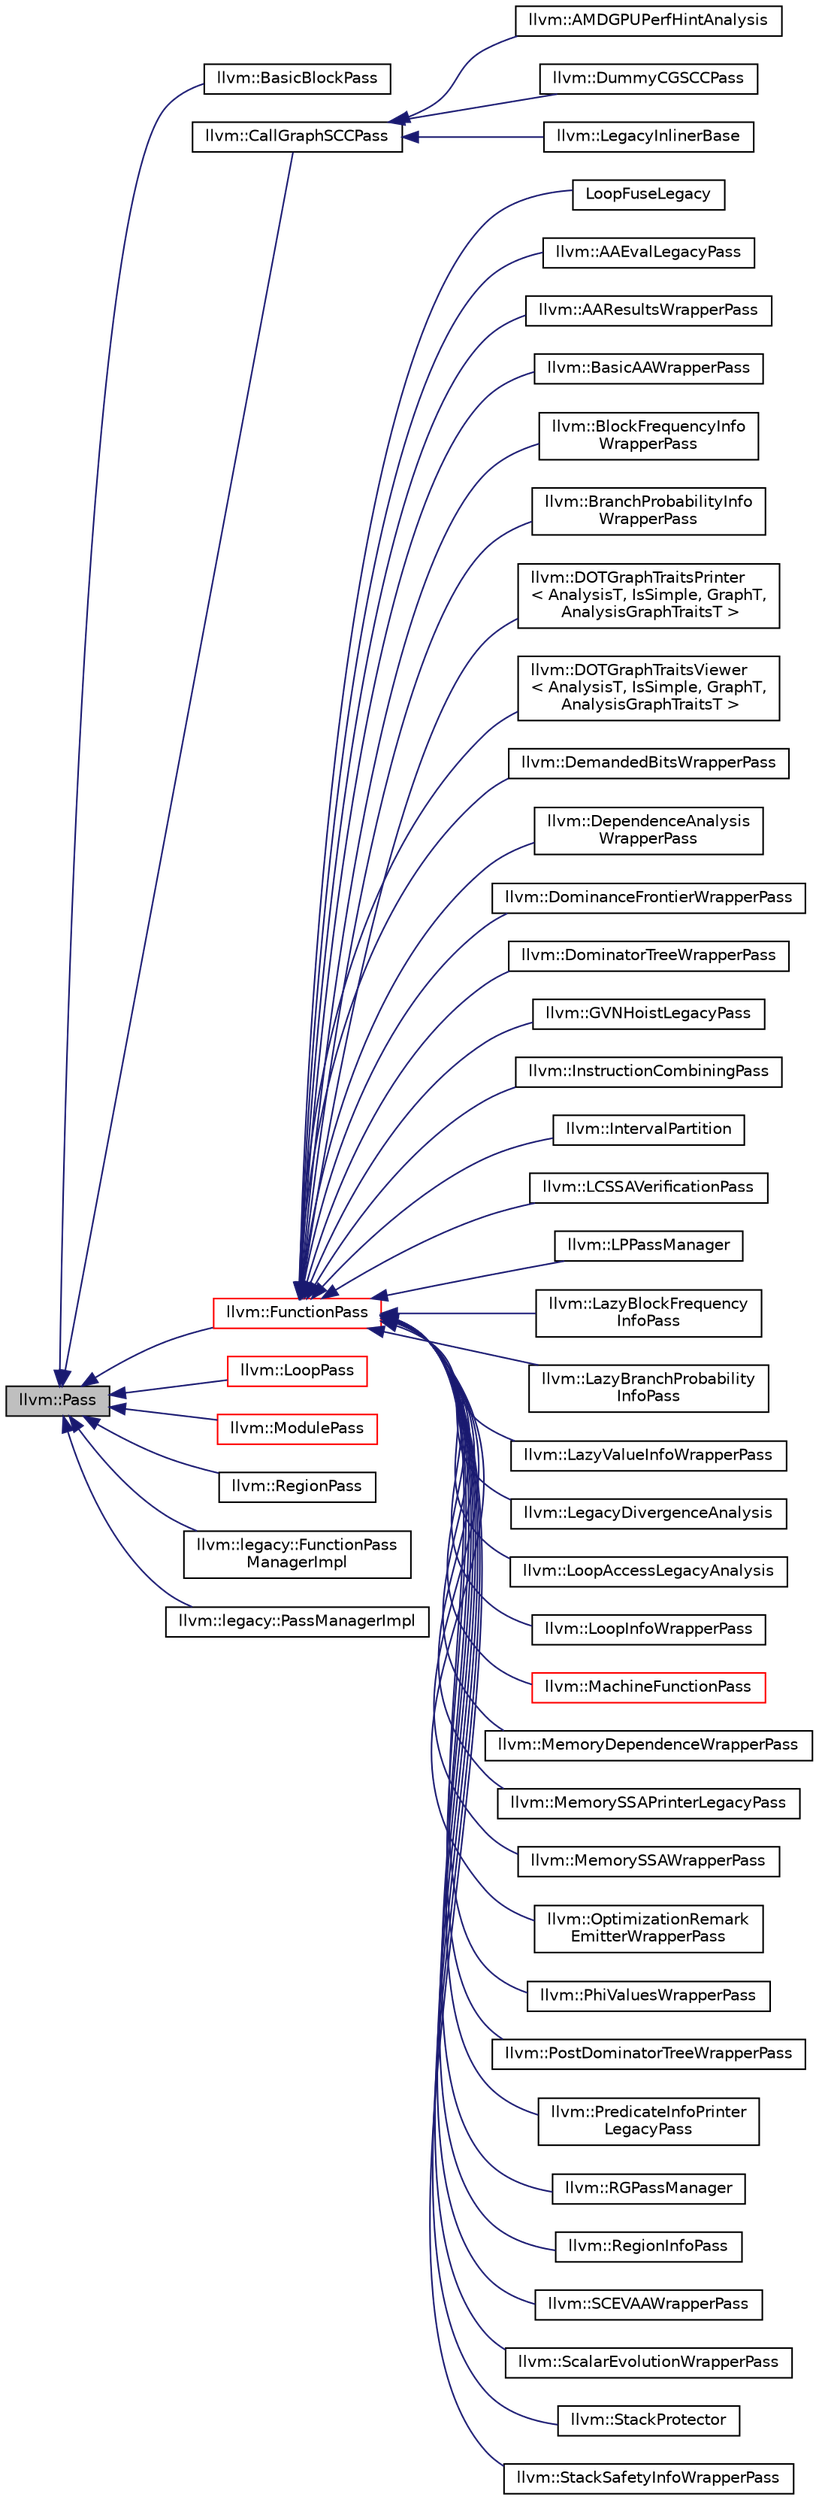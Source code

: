 digraph "llvm::Pass"
{
 // LATEX_PDF_SIZE
  bgcolor="transparent";
  edge [fontname="Helvetica",fontsize="10",labelfontname="Helvetica",labelfontsize="10"];
  node [fontname="Helvetica",fontsize="10",shape="box"];
  rankdir="LR";
  Node1 [label="llvm::Pass",height=0.2,width=0.4,color="black", fillcolor="grey75", style="filled", fontcolor="black",tooltip="Pass interface - Implemented by all 'passes'."];
  Node1 -> Node2 [dir="back",color="midnightblue",fontsize="10",style="solid",fontname="Helvetica"];
  Node2 [label="llvm::BasicBlockPass",height=0.2,width=0.4,color="black",URL="$classllvm_1_1BasicBlockPass.html",tooltip="BasicBlockPass class - This class is used to implement most local optimizations."];
  Node1 -> Node3 [dir="back",color="midnightblue",fontsize="10",style="solid",fontname="Helvetica"];
  Node3 [label="llvm::CallGraphSCCPass",height=0.2,width=0.4,color="black",URL="$classllvm_1_1CallGraphSCCPass.html",tooltip=" "];
  Node3 -> Node4 [dir="back",color="midnightblue",fontsize="10",style="solid",fontname="Helvetica"];
  Node4 [label="llvm::AMDGPUPerfHintAnalysis",height=0.2,width=0.4,color="black",URL="$structllvm_1_1AMDGPUPerfHintAnalysis.html",tooltip=" "];
  Node3 -> Node5 [dir="back",color="midnightblue",fontsize="10",style="solid",fontname="Helvetica"];
  Node5 [label="llvm::DummyCGSCCPass",height=0.2,width=0.4,color="black",URL="$classllvm_1_1DummyCGSCCPass.html",tooltip="This pass is required by interprocedural register allocation."];
  Node3 -> Node6 [dir="back",color="midnightblue",fontsize="10",style="solid",fontname="Helvetica"];
  Node6 [label="llvm::LegacyInlinerBase",height=0.2,width=0.4,color="black",URL="$structllvm_1_1LegacyInlinerBase.html",tooltip="This class contains all of the helper code which is used to perform the inlining operations that do n..."];
  Node1 -> Node7 [dir="back",color="midnightblue",fontsize="10",style="solid",fontname="Helvetica"];
  Node7 [label="llvm::FunctionPass",height=0.2,width=0.4,color="red",URL="$classllvm_1_1FunctionPass.html",tooltip="FunctionPass class - This class is used to implement most global optimizations."];
  Node7 -> Node8 [dir="back",color="midnightblue",fontsize="10",style="solid",fontname="Helvetica"];
  Node8 [label="LoopFuseLegacy",height=0.2,width=0.4,color="black",URL="$structLoopFuseLegacy.html",tooltip=" "];
  Node7 -> Node9 [dir="back",color="midnightblue",fontsize="10",style="solid",fontname="Helvetica"];
  Node9 [label="llvm::AAEvalLegacyPass",height=0.2,width=0.4,color="black",URL="$classllvm_1_1AAEvalLegacyPass.html",tooltip=" "];
  Node7 -> Node10 [dir="back",color="midnightblue",fontsize="10",style="solid",fontname="Helvetica"];
  Node10 [label="llvm::AAResultsWrapperPass",height=0.2,width=0.4,color="black",URL="$classllvm_1_1AAResultsWrapperPass.html",tooltip="A wrapper pass to provide the legacy pass manager access to a suitably prepared AAResults object."];
  Node7 -> Node11 [dir="back",color="midnightblue",fontsize="10",style="solid",fontname="Helvetica"];
  Node11 [label="llvm::BasicAAWrapperPass",height=0.2,width=0.4,color="black",URL="$classllvm_1_1BasicAAWrapperPass.html",tooltip="Legacy wrapper pass to provide the BasicAAResult object."];
  Node7 -> Node12 [dir="back",color="midnightblue",fontsize="10",style="solid",fontname="Helvetica"];
  Node12 [label="llvm::BlockFrequencyInfo\lWrapperPass",height=0.2,width=0.4,color="black",URL="$classllvm_1_1BlockFrequencyInfoWrapperPass.html",tooltip="Legacy analysis pass which computes BlockFrequencyInfo."];
  Node7 -> Node13 [dir="back",color="midnightblue",fontsize="10",style="solid",fontname="Helvetica"];
  Node13 [label="llvm::BranchProbabilityInfo\lWrapperPass",height=0.2,width=0.4,color="black",URL="$classllvm_1_1BranchProbabilityInfoWrapperPass.html",tooltip="Legacy analysis pass which computes BranchProbabilityInfo."];
  Node7 -> Node14 [dir="back",color="midnightblue",fontsize="10",style="solid",fontname="Helvetica"];
  Node14 [label="llvm::DOTGraphTraitsPrinter\l\< AnalysisT, IsSimple, GraphT,\l AnalysisGraphTraitsT \>",height=0.2,width=0.4,color="black",URL="$classllvm_1_1DOTGraphTraitsPrinter.html",tooltip=" "];
  Node7 -> Node15 [dir="back",color="midnightblue",fontsize="10",style="solid",fontname="Helvetica"];
  Node15 [label="llvm::DOTGraphTraitsViewer\l\< AnalysisT, IsSimple, GraphT,\l AnalysisGraphTraitsT \>",height=0.2,width=0.4,color="black",URL="$classllvm_1_1DOTGraphTraitsViewer.html",tooltip=" "];
  Node7 -> Node16 [dir="back",color="midnightblue",fontsize="10",style="solid",fontname="Helvetica"];
  Node16 [label="llvm::DemandedBitsWrapperPass",height=0.2,width=0.4,color="black",URL="$classllvm_1_1DemandedBitsWrapperPass.html",tooltip=" "];
  Node7 -> Node17 [dir="back",color="midnightblue",fontsize="10",style="solid",fontname="Helvetica"];
  Node17 [label="llvm::DependenceAnalysis\lWrapperPass",height=0.2,width=0.4,color="black",URL="$classllvm_1_1DependenceAnalysisWrapperPass.html",tooltip="Legacy pass manager pass to access dependence information."];
  Node7 -> Node18 [dir="back",color="midnightblue",fontsize="10",style="solid",fontname="Helvetica"];
  Node18 [label="llvm::DominanceFrontierWrapperPass",height=0.2,width=0.4,color="black",URL="$classllvm_1_1DominanceFrontierWrapperPass.html",tooltip=" "];
  Node7 -> Node19 [dir="back",color="midnightblue",fontsize="10",style="solid",fontname="Helvetica"];
  Node19 [label="llvm::DominatorTreeWrapperPass",height=0.2,width=0.4,color="black",URL="$classllvm_1_1DominatorTreeWrapperPass.html",tooltip="Legacy analysis pass which computes a DominatorTree."];
  Node7 -> Node20 [dir="back",color="midnightblue",fontsize="10",style="solid",fontname="Helvetica"];
  Node20 [label="llvm::GVNHoistLegacyPass",height=0.2,width=0.4,color="black",URL="$classllvm_1_1GVNHoistLegacyPass.html",tooltip=" "];
  Node7 -> Node21 [dir="back",color="midnightblue",fontsize="10",style="solid",fontname="Helvetica"];
  Node21 [label="llvm::InstructionCombiningPass",height=0.2,width=0.4,color="black",URL="$classllvm_1_1InstructionCombiningPass.html",tooltip="The legacy pass manager's instcombine pass."];
  Node7 -> Node22 [dir="back",color="midnightblue",fontsize="10",style="solid",fontname="Helvetica"];
  Node22 [label="llvm::IntervalPartition",height=0.2,width=0.4,color="black",URL="$classllvm_1_1IntervalPartition.html",tooltip=" "];
  Node7 -> Node23 [dir="back",color="midnightblue",fontsize="10",style="solid",fontname="Helvetica"];
  Node23 [label="llvm::LCSSAVerificationPass",height=0.2,width=0.4,color="black",URL="$structllvm_1_1LCSSAVerificationPass.html",tooltip=" "];
  Node7 -> Node24 [dir="back",color="midnightblue",fontsize="10",style="solid",fontname="Helvetica"];
  Node24 [label="llvm::LPPassManager",height=0.2,width=0.4,color="black",URL="$classllvm_1_1LPPassManager.html",tooltip=" "];
  Node7 -> Node25 [dir="back",color="midnightblue",fontsize="10",style="solid",fontname="Helvetica"];
  Node25 [label="llvm::LazyBlockFrequency\lInfoPass",height=0.2,width=0.4,color="black",URL="$classllvm_1_1LazyBlockFrequencyInfoPass.html",tooltip="This is an alternative analysis pass to BlockFrequencyInfoWrapperPass."];
  Node7 -> Node26 [dir="back",color="midnightblue",fontsize="10",style="solid",fontname="Helvetica"];
  Node26 [label="llvm::LazyBranchProbability\lInfoPass",height=0.2,width=0.4,color="black",URL="$classllvm_1_1LazyBranchProbabilityInfoPass.html",tooltip="This is an alternative analysis pass to BranchProbabilityInfoWrapperPass."];
  Node7 -> Node27 [dir="back",color="midnightblue",fontsize="10",style="solid",fontname="Helvetica"];
  Node27 [label="llvm::LazyValueInfoWrapperPass",height=0.2,width=0.4,color="black",URL="$classllvm_1_1LazyValueInfoWrapperPass.html",tooltip="Wrapper around LazyValueInfo."];
  Node7 -> Node28 [dir="back",color="midnightblue",fontsize="10",style="solid",fontname="Helvetica"];
  Node28 [label="llvm::LegacyDivergenceAnalysis",height=0.2,width=0.4,color="black",URL="$classllvm_1_1LegacyDivergenceAnalysis.html",tooltip=" "];
  Node7 -> Node29 [dir="back",color="midnightblue",fontsize="10",style="solid",fontname="Helvetica"];
  Node29 [label="llvm::LoopAccessLegacyAnalysis",height=0.2,width=0.4,color="black",URL="$classllvm_1_1LoopAccessLegacyAnalysis.html",tooltip="This analysis provides dependence information for the memory accesses of a loop."];
  Node7 -> Node30 [dir="back",color="midnightblue",fontsize="10",style="solid",fontname="Helvetica"];
  Node30 [label="llvm::LoopInfoWrapperPass",height=0.2,width=0.4,color="black",URL="$classllvm_1_1LoopInfoWrapperPass.html",tooltip="The legacy pass manager's analysis pass to compute loop information."];
  Node7 -> Node31 [dir="back",color="midnightblue",fontsize="10",style="solid",fontname="Helvetica"];
  Node31 [label="llvm::MachineFunctionPass",height=0.2,width=0.4,color="red",URL="$classllvm_1_1MachineFunctionPass.html",tooltip="MachineFunctionPass - This class adapts the FunctionPass interface to allow convenient creation of pa..."];
  Node7 -> Node85 [dir="back",color="midnightblue",fontsize="10",style="solid",fontname="Helvetica"];
  Node85 [label="llvm::MemoryDependenceWrapperPass",height=0.2,width=0.4,color="black",URL="$classllvm_1_1MemoryDependenceWrapperPass.html",tooltip="A wrapper analysis pass for the legacy pass manager that exposes a MemoryDepnedenceResults instance."];
  Node7 -> Node86 [dir="back",color="midnightblue",fontsize="10",style="solid",fontname="Helvetica"];
  Node86 [label="llvm::MemorySSAPrinterLegacyPass",height=0.2,width=0.4,color="black",URL="$classllvm_1_1MemorySSAPrinterLegacyPass.html",tooltip=" "];
  Node7 -> Node87 [dir="back",color="midnightblue",fontsize="10",style="solid",fontname="Helvetica"];
  Node87 [label="llvm::MemorySSAWrapperPass",height=0.2,width=0.4,color="black",URL="$classllvm_1_1MemorySSAWrapperPass.html",tooltip="Legacy analysis pass which computes MemorySSA."];
  Node7 -> Node88 [dir="back",color="midnightblue",fontsize="10",style="solid",fontname="Helvetica"];
  Node88 [label="llvm::OptimizationRemark\lEmitterWrapperPass",height=0.2,width=0.4,color="black",URL="$classllvm_1_1OptimizationRemarkEmitterWrapperPass.html",tooltip="OptimizationRemarkEmitter legacy analysis pass."];
  Node7 -> Node89 [dir="back",color="midnightblue",fontsize="10",style="solid",fontname="Helvetica"];
  Node89 [label="llvm::PhiValuesWrapperPass",height=0.2,width=0.4,color="black",URL="$classllvm_1_1PhiValuesWrapperPass.html",tooltip="Wrapper pass for the legacy pass manager."];
  Node7 -> Node90 [dir="back",color="midnightblue",fontsize="10",style="solid",fontname="Helvetica"];
  Node90 [label="llvm::PostDominatorTreeWrapperPass",height=0.2,width=0.4,color="black",URL="$structllvm_1_1PostDominatorTreeWrapperPass.html",tooltip=" "];
  Node7 -> Node91 [dir="back",color="midnightblue",fontsize="10",style="solid",fontname="Helvetica"];
  Node91 [label="llvm::PredicateInfoPrinter\lLegacyPass",height=0.2,width=0.4,color="black",URL="$classllvm_1_1PredicateInfoPrinterLegacyPass.html",tooltip=" "];
  Node7 -> Node92 [dir="back",color="midnightblue",fontsize="10",style="solid",fontname="Helvetica"];
  Node92 [label="llvm::RGPassManager",height=0.2,width=0.4,color="black",URL="$classllvm_1_1RGPassManager.html",tooltip="The pass manager to schedule RegionPasses."];
  Node7 -> Node93 [dir="back",color="midnightblue",fontsize="10",style="solid",fontname="Helvetica"];
  Node93 [label="llvm::RegionInfoPass",height=0.2,width=0.4,color="black",URL="$classllvm_1_1RegionInfoPass.html",tooltip=" "];
  Node7 -> Node94 [dir="back",color="midnightblue",fontsize="10",style="solid",fontname="Helvetica"];
  Node94 [label="llvm::SCEVAAWrapperPass",height=0.2,width=0.4,color="black",URL="$classllvm_1_1SCEVAAWrapperPass.html",tooltip="Legacy wrapper pass to provide the SCEVAAResult object."];
  Node7 -> Node95 [dir="back",color="midnightblue",fontsize="10",style="solid",fontname="Helvetica"];
  Node95 [label="llvm::ScalarEvolutionWrapperPass",height=0.2,width=0.4,color="black",URL="$classllvm_1_1ScalarEvolutionWrapperPass.html",tooltip=" "];
  Node7 -> Node96 [dir="back",color="midnightblue",fontsize="10",style="solid",fontname="Helvetica"];
  Node96 [label="llvm::StackProtector",height=0.2,width=0.4,color="black",URL="$classllvm_1_1StackProtector.html",tooltip=" "];
  Node7 -> Node97 [dir="back",color="midnightblue",fontsize="10",style="solid",fontname="Helvetica"];
  Node97 [label="llvm::StackSafetyInfoWrapperPass",height=0.2,width=0.4,color="black",URL="$classllvm_1_1StackSafetyInfoWrapperPass.html",tooltip="StackSafetyInfo wrapper for the legacy pass manager."];
  Node1 -> Node101 [dir="back",color="midnightblue",fontsize="10",style="solid",fontname="Helvetica"];
  Node101 [label="llvm::LoopPass",height=0.2,width=0.4,color="red",URL="$classllvm_1_1LoopPass.html",tooltip=" "];
  Node1 -> Node103 [dir="back",color="midnightblue",fontsize="10",style="solid",fontname="Helvetica"];
  Node103 [label="llvm::ModulePass",height=0.2,width=0.4,color="red",URL="$classllvm_1_1ModulePass.html",tooltip="ModulePass class - This class is used to implement unstructured interprocedural optimizations and ana..."];
  Node1 -> Node130 [dir="back",color="midnightblue",fontsize="10",style="solid",fontname="Helvetica"];
  Node130 [label="llvm::RegionPass",height=0.2,width=0.4,color="black",URL="$classllvm_1_1RegionPass.html",tooltip="A pass that runs on each Region in a function."];
  Node1 -> Node131 [dir="back",color="midnightblue",fontsize="10",style="solid",fontname="Helvetica"];
  Node131 [label="llvm::legacy::FunctionPass\lManagerImpl",height=0.2,width=0.4,color="black",URL="$classllvm_1_1legacy_1_1FunctionPassManagerImpl.html",tooltip="FunctionPassManagerImpl manages FPPassManagers."];
  Node1 -> Node132 [dir="back",color="midnightblue",fontsize="10",style="solid",fontname="Helvetica"];
  Node132 [label="llvm::legacy::PassManagerImpl",height=0.2,width=0.4,color="black",URL="$classllvm_1_1legacy_1_1PassManagerImpl.html",tooltip="PassManagerImpl manages MPPassManagers."];
}
